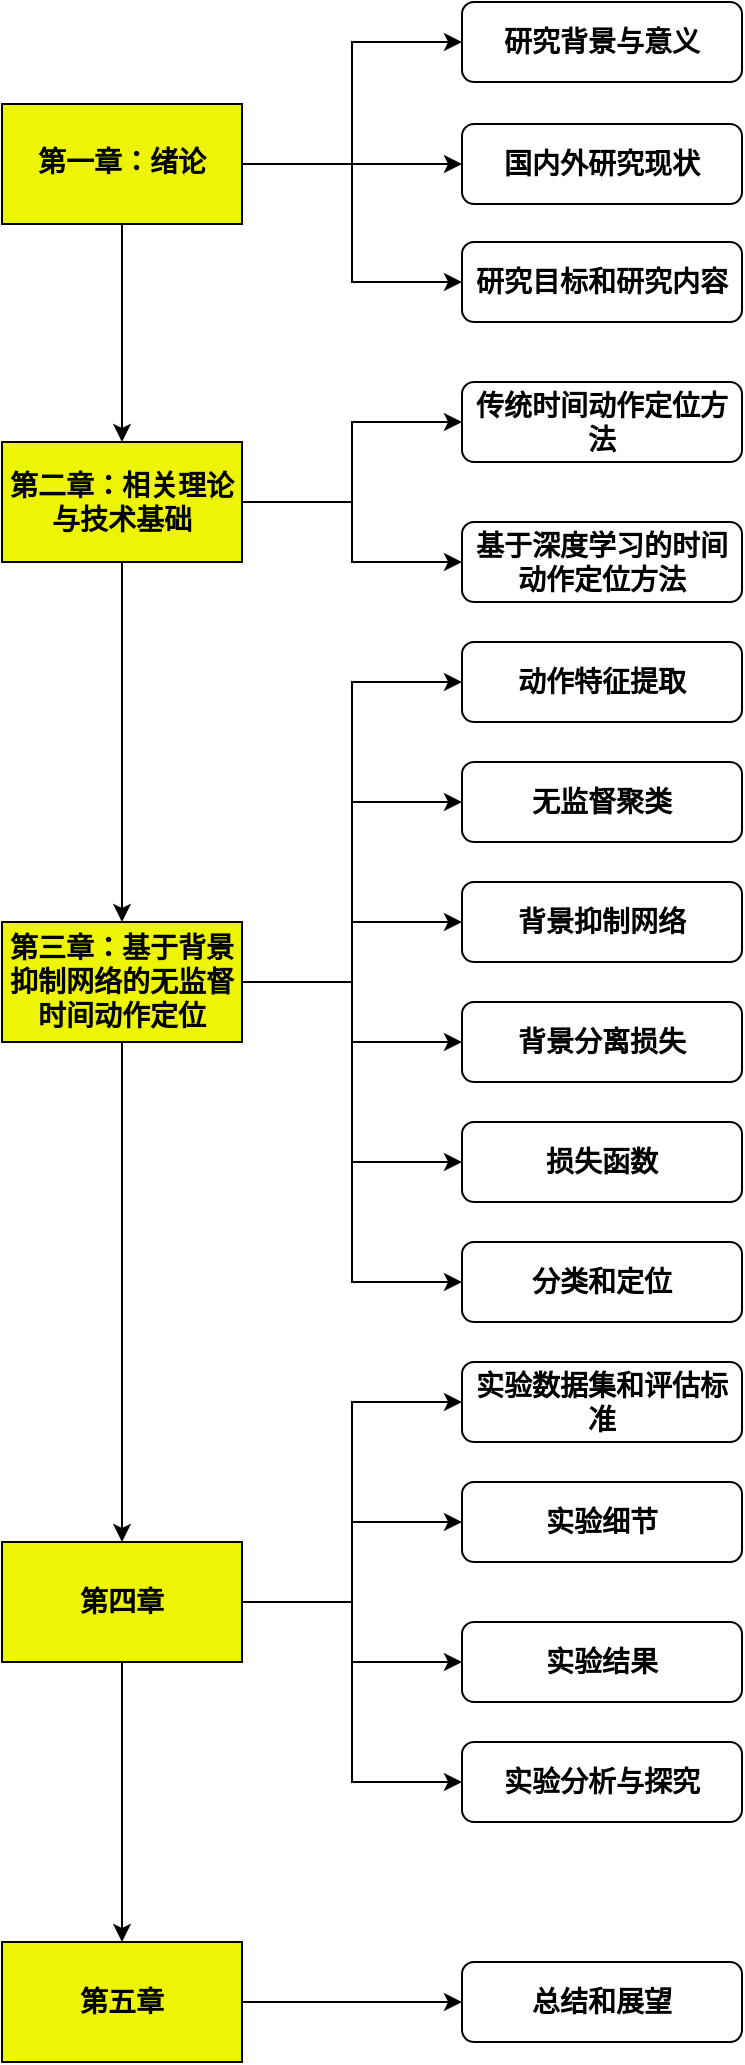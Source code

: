 <mxfile version="14.7.0" type="github">
  <diagram id="XLJMUqHiTXPoUTxL7cdy" name="Page-1">
    <mxGraphModel dx="1422" dy="772" grid="1" gridSize="10" guides="1" tooltips="1" connect="1" arrows="1" fold="1" page="1" pageScale="1" pageWidth="827" pageHeight="1169" math="0" shadow="0">
      <root>
        <mxCell id="0" />
        <mxCell id="1" parent="0" />
        <mxCell id="1S2QTwo0giWLdl-as3Fp-15" style="edgeStyle=orthogonalEdgeStyle;rounded=0;orthogonalLoop=1;jettySize=auto;html=1;fontSize=14;fontStyle=1" edge="1" parent="1" source="1S2QTwo0giWLdl-as3Fp-2" target="1S2QTwo0giWLdl-as3Fp-9">
          <mxGeometry relative="1" as="geometry" />
        </mxCell>
        <mxCell id="1S2QTwo0giWLdl-as3Fp-16" style="edgeStyle=orthogonalEdgeStyle;rounded=0;orthogonalLoop=1;jettySize=auto;html=1;entryX=0;entryY=0.5;entryDx=0;entryDy=0;fontSize=14;fontStyle=1" edge="1" parent="1" source="1S2QTwo0giWLdl-as3Fp-2" target="1S2QTwo0giWLdl-as3Fp-8">
          <mxGeometry relative="1" as="geometry" />
        </mxCell>
        <mxCell id="1S2QTwo0giWLdl-as3Fp-17" style="edgeStyle=orthogonalEdgeStyle;rounded=0;orthogonalLoop=1;jettySize=auto;html=1;entryX=0;entryY=0.5;entryDx=0;entryDy=0;fontSize=14;fontStyle=1" edge="1" parent="1" source="1S2QTwo0giWLdl-as3Fp-2" target="1S2QTwo0giWLdl-as3Fp-10">
          <mxGeometry relative="1" as="geometry" />
        </mxCell>
        <mxCell id="1S2QTwo0giWLdl-as3Fp-40" style="edgeStyle=orthogonalEdgeStyle;rounded=0;orthogonalLoop=1;jettySize=auto;html=1;fontSize=14;fontStyle=1" edge="1" parent="1" source="1S2QTwo0giWLdl-as3Fp-2" target="1S2QTwo0giWLdl-as3Fp-4">
          <mxGeometry relative="1" as="geometry" />
        </mxCell>
        <mxCell id="1S2QTwo0giWLdl-as3Fp-2" value="第一章：绪论" style="rounded=0;whiteSpace=wrap;html=1;fillColor=#EDF505;fontSize=14;fontFamily=Verdana;fontStyle=1" vertex="1" parent="1">
          <mxGeometry x="77" y="121" width="120" height="60" as="geometry" />
        </mxCell>
        <mxCell id="1S2QTwo0giWLdl-as3Fp-41" style="edgeStyle=orthogonalEdgeStyle;rounded=0;orthogonalLoop=1;jettySize=auto;html=1;entryX=0.5;entryY=0;entryDx=0;entryDy=0;fontSize=14;fontStyle=1" edge="1" parent="1" source="1S2QTwo0giWLdl-as3Fp-4" target="1S2QTwo0giWLdl-as3Fp-5">
          <mxGeometry relative="1" as="geometry" />
        </mxCell>
        <mxCell id="1S2QTwo0giWLdl-as3Fp-45" style="edgeStyle=orthogonalEdgeStyle;rounded=0;orthogonalLoop=1;jettySize=auto;html=1;entryX=0;entryY=0.5;entryDx=0;entryDy=0;fontSize=14;fontStyle=1" edge="1" parent="1" source="1S2QTwo0giWLdl-as3Fp-4" target="1S2QTwo0giWLdl-as3Fp-19">
          <mxGeometry relative="1" as="geometry" />
        </mxCell>
        <mxCell id="1S2QTwo0giWLdl-as3Fp-46" style="edgeStyle=orthogonalEdgeStyle;rounded=0;orthogonalLoop=1;jettySize=auto;html=1;fontSize=14;fontStyle=1" edge="1" parent="1" source="1S2QTwo0giWLdl-as3Fp-4" target="1S2QTwo0giWLdl-as3Fp-20">
          <mxGeometry relative="1" as="geometry" />
        </mxCell>
        <mxCell id="1S2QTwo0giWLdl-as3Fp-4" value="第二章：相关理论与技术基础" style="rounded=0;whiteSpace=wrap;html=1;fillColor=#EDF505;fontSize=14;fontStyle=1" vertex="1" parent="1">
          <mxGeometry x="77" y="290" width="120" height="60" as="geometry" />
        </mxCell>
        <mxCell id="1S2QTwo0giWLdl-as3Fp-47" style="edgeStyle=orthogonalEdgeStyle;rounded=0;orthogonalLoop=1;jettySize=auto;html=1;fontSize=14;fontStyle=1" edge="1" parent="1" source="1S2QTwo0giWLdl-as3Fp-5" target="1S2QTwo0giWLdl-as3Fp-6">
          <mxGeometry relative="1" as="geometry" />
        </mxCell>
        <mxCell id="1S2QTwo0giWLdl-as3Fp-5" value="第三章：基于背景抑制网络的无监督时间动作定位" style="rounded=0;whiteSpace=wrap;html=1;fillColor=#EDF505;fontSize=14;fontStyle=1" vertex="1" parent="1">
          <mxGeometry x="77" y="530" width="120" height="60" as="geometry" />
        </mxCell>
        <mxCell id="1S2QTwo0giWLdl-as3Fp-53" style="edgeStyle=orthogonalEdgeStyle;rounded=0;orthogonalLoop=1;jettySize=auto;html=1;entryX=0;entryY=0.5;entryDx=0;entryDy=0;fontSize=14;fontStyle=1" edge="1" parent="1" source="1S2QTwo0giWLdl-as3Fp-6" target="1S2QTwo0giWLdl-as3Fp-42">
          <mxGeometry relative="1" as="geometry" />
        </mxCell>
        <mxCell id="1S2QTwo0giWLdl-as3Fp-54" style="edgeStyle=orthogonalEdgeStyle;rounded=0;orthogonalLoop=1;jettySize=auto;html=1;fontSize=14;fontStyle=1" edge="1" parent="1" source="1S2QTwo0giWLdl-as3Fp-6" target="1S2QTwo0giWLdl-as3Fp-48">
          <mxGeometry relative="1" as="geometry" />
        </mxCell>
        <mxCell id="1S2QTwo0giWLdl-as3Fp-55" style="edgeStyle=orthogonalEdgeStyle;rounded=0;orthogonalLoop=1;jettySize=auto;html=1;fontSize=14;fontStyle=1" edge="1" parent="1" source="1S2QTwo0giWLdl-as3Fp-6" target="1S2QTwo0giWLdl-as3Fp-49">
          <mxGeometry relative="1" as="geometry" />
        </mxCell>
        <mxCell id="1S2QTwo0giWLdl-as3Fp-56" style="edgeStyle=orthogonalEdgeStyle;rounded=0;orthogonalLoop=1;jettySize=auto;html=1;entryX=0;entryY=0.5;entryDx=0;entryDy=0;fontSize=14;fontStyle=1" edge="1" parent="1" source="1S2QTwo0giWLdl-as3Fp-6" target="1S2QTwo0giWLdl-as3Fp-50">
          <mxGeometry relative="1" as="geometry" />
        </mxCell>
        <mxCell id="1S2QTwo0giWLdl-as3Fp-61" style="edgeStyle=orthogonalEdgeStyle;rounded=0;orthogonalLoop=1;jettySize=auto;html=1;fontSize=14;fontStyle=1" edge="1" parent="1" source="1S2QTwo0giWLdl-as3Fp-6" target="1S2QTwo0giWLdl-as3Fp-7">
          <mxGeometry relative="1" as="geometry" />
        </mxCell>
        <mxCell id="1S2QTwo0giWLdl-as3Fp-6" value="第四章" style="rounded=0;whiteSpace=wrap;html=1;fillColor=#EDF505;fontSize=14;fontStyle=1" vertex="1" parent="1">
          <mxGeometry x="77" y="840" width="120" height="60" as="geometry" />
        </mxCell>
        <mxCell id="1S2QTwo0giWLdl-as3Fp-58" style="edgeStyle=orthogonalEdgeStyle;rounded=0;orthogonalLoop=1;jettySize=auto;html=1;fontSize=14;fontStyle=1" edge="1" parent="1" source="1S2QTwo0giWLdl-as3Fp-7" target="1S2QTwo0giWLdl-as3Fp-57">
          <mxGeometry relative="1" as="geometry" />
        </mxCell>
        <mxCell id="1S2QTwo0giWLdl-as3Fp-7" value="第五章" style="rounded=0;whiteSpace=wrap;html=1;fillColor=#EDF505;fontSize=14;fontStyle=1" vertex="1" parent="1">
          <mxGeometry x="77" y="1040" width="120" height="60" as="geometry" />
        </mxCell>
        <mxCell id="1S2QTwo0giWLdl-as3Fp-8" value="研究背景与意义" style="rounded=1;whiteSpace=wrap;html=1;fillColor=#FFFFFF;fontSize=14;fontStyle=1" vertex="1" parent="1">
          <mxGeometry x="307" y="70" width="140" height="40" as="geometry" />
        </mxCell>
        <mxCell id="1S2QTwo0giWLdl-as3Fp-9" value="国内外研究现状" style="rounded=1;whiteSpace=wrap;html=1;fillColor=#FFFFFF;fontSize=14;fontStyle=1" vertex="1" parent="1">
          <mxGeometry x="307" y="131" width="140" height="40" as="geometry" />
        </mxCell>
        <mxCell id="1S2QTwo0giWLdl-as3Fp-10" value="研究目标和研究内容" style="rounded=1;whiteSpace=wrap;html=1;fillColor=#FFFFFF;fontSize=14;fontStyle=1" vertex="1" parent="1">
          <mxGeometry x="307" y="190" width="140" height="40" as="geometry" />
        </mxCell>
        <mxCell id="1S2QTwo0giWLdl-as3Fp-19" value="传统时间动作定位方法" style="rounded=1;whiteSpace=wrap;html=1;fillColor=#FFFFFF;fontSize=14;fontStyle=1" vertex="1" parent="1">
          <mxGeometry x="307" y="260" width="140" height="40" as="geometry" />
        </mxCell>
        <mxCell id="1S2QTwo0giWLdl-as3Fp-20" value="基于深度学习的时间动作定位方法" style="rounded=1;whiteSpace=wrap;html=1;fillColor=#FFFFFF;fontSize=14;fontStyle=1" vertex="1" parent="1">
          <mxGeometry x="307" y="330" width="140" height="40" as="geometry" />
        </mxCell>
        <mxCell id="1S2QTwo0giWLdl-as3Fp-33" style="edgeStyle=orthogonalEdgeStyle;rounded=0;orthogonalLoop=1;jettySize=auto;html=1;entryX=0;entryY=0.5;entryDx=0;entryDy=0;exitX=1;exitY=0.5;exitDx=0;exitDy=0;fontSize=14;fontStyle=1" edge="1" parent="1" source="1S2QTwo0giWLdl-as3Fp-5" target="1S2QTwo0giWLdl-as3Fp-25">
          <mxGeometry relative="1" as="geometry">
            <mxPoint x="447" y="534.5" as="sourcePoint" />
          </mxGeometry>
        </mxCell>
        <mxCell id="1S2QTwo0giWLdl-as3Fp-34" style="edgeStyle=orthogonalEdgeStyle;rounded=0;orthogonalLoop=1;jettySize=auto;html=1;entryX=0;entryY=0.5;entryDx=0;entryDy=0;exitX=1;exitY=0.5;exitDx=0;exitDy=0;fontSize=14;fontStyle=1" edge="1" parent="1" source="1S2QTwo0giWLdl-as3Fp-5" target="1S2QTwo0giWLdl-as3Fp-26">
          <mxGeometry relative="1" as="geometry">
            <mxPoint x="447" y="534.5" as="sourcePoint" />
          </mxGeometry>
        </mxCell>
        <mxCell id="1S2QTwo0giWLdl-as3Fp-35" style="edgeStyle=orthogonalEdgeStyle;rounded=0;orthogonalLoop=1;jettySize=auto;html=1;entryX=0;entryY=0.5;entryDx=0;entryDy=0;exitX=1;exitY=0.5;exitDx=0;exitDy=0;fontSize=14;fontStyle=1" edge="1" parent="1" source="1S2QTwo0giWLdl-as3Fp-5" target="1S2QTwo0giWLdl-as3Fp-27">
          <mxGeometry relative="1" as="geometry">
            <mxPoint x="447" y="534.5" as="sourcePoint" />
          </mxGeometry>
        </mxCell>
        <mxCell id="1S2QTwo0giWLdl-as3Fp-36" style="edgeStyle=orthogonalEdgeStyle;rounded=0;orthogonalLoop=1;jettySize=auto;html=1;exitX=1;exitY=0.5;exitDx=0;exitDy=0;fontSize=14;fontStyle=1" edge="1" parent="1" source="1S2QTwo0giWLdl-as3Fp-5" target="1S2QTwo0giWLdl-as3Fp-29">
          <mxGeometry relative="1" as="geometry">
            <mxPoint x="447" y="534.5" as="sourcePoint" />
          </mxGeometry>
        </mxCell>
        <mxCell id="1S2QTwo0giWLdl-as3Fp-37" style="edgeStyle=orthogonalEdgeStyle;rounded=0;orthogonalLoop=1;jettySize=auto;html=1;entryX=0;entryY=0.5;entryDx=0;entryDy=0;exitX=1;exitY=0.5;exitDx=0;exitDy=0;fontSize=14;fontStyle=1" edge="1" parent="1" source="1S2QTwo0giWLdl-as3Fp-5" target="1S2QTwo0giWLdl-as3Fp-30">
          <mxGeometry relative="1" as="geometry">
            <mxPoint x="447" y="534.5" as="sourcePoint" />
          </mxGeometry>
        </mxCell>
        <mxCell id="1S2QTwo0giWLdl-as3Fp-38" style="edgeStyle=orthogonalEdgeStyle;rounded=0;orthogonalLoop=1;jettySize=auto;html=1;entryX=0;entryY=0.5;entryDx=0;entryDy=0;exitX=1;exitY=0.5;exitDx=0;exitDy=0;fontSize=14;fontStyle=1" edge="1" parent="1" source="1S2QTwo0giWLdl-as3Fp-5" target="1S2QTwo0giWLdl-as3Fp-31">
          <mxGeometry relative="1" as="geometry">
            <mxPoint x="447" y="534.5" as="sourcePoint" />
          </mxGeometry>
        </mxCell>
        <mxCell id="1S2QTwo0giWLdl-as3Fp-25" value="动作特征提取" style="rounded=1;whiteSpace=wrap;html=1;fillColor=#FFFFFF;fontSize=14;fontStyle=1" vertex="1" parent="1">
          <mxGeometry x="307" y="390" width="140" height="40" as="geometry" />
        </mxCell>
        <mxCell id="1S2QTwo0giWLdl-as3Fp-26" value="无监督聚类" style="rounded=1;whiteSpace=wrap;html=1;fillColor=#FFFFFF;fontSize=14;fontStyle=1" vertex="1" parent="1">
          <mxGeometry x="307" y="450" width="140" height="40" as="geometry" />
        </mxCell>
        <mxCell id="1S2QTwo0giWLdl-as3Fp-27" value="背景抑制网络" style="rounded=1;whiteSpace=wrap;html=1;fillColor=#FFFFFF;fontSize=14;fontStyle=1" vertex="1" parent="1">
          <mxGeometry x="307" y="510" width="140" height="40" as="geometry" />
        </mxCell>
        <mxCell id="1S2QTwo0giWLdl-as3Fp-29" value="背景分离损失" style="rounded=1;whiteSpace=wrap;html=1;fillColor=#FFFFFF;fontSize=14;fontStyle=1" vertex="1" parent="1">
          <mxGeometry x="307" y="570" width="140" height="40" as="geometry" />
        </mxCell>
        <mxCell id="1S2QTwo0giWLdl-as3Fp-30" value="损失函数" style="rounded=1;whiteSpace=wrap;html=1;fillColor=#FFFFFF;fontSize=14;fontStyle=1" vertex="1" parent="1">
          <mxGeometry x="307" y="630" width="140" height="40" as="geometry" />
        </mxCell>
        <mxCell id="1S2QTwo0giWLdl-as3Fp-31" value="分类和定位" style="rounded=1;whiteSpace=wrap;html=1;fillColor=#FFFFFF;fontSize=14;fontStyle=1" vertex="1" parent="1">
          <mxGeometry x="307" y="690" width="140" height="40" as="geometry" />
        </mxCell>
        <mxCell id="1S2QTwo0giWLdl-as3Fp-39" style="edgeStyle=orthogonalEdgeStyle;rounded=0;orthogonalLoop=1;jettySize=auto;html=1;exitX=0.5;exitY=1;exitDx=0;exitDy=0;fontSize=14;fontStyle=1" edge="1" parent="1" source="1S2QTwo0giWLdl-as3Fp-6" target="1S2QTwo0giWLdl-as3Fp-6">
          <mxGeometry relative="1" as="geometry" />
        </mxCell>
        <mxCell id="1S2QTwo0giWLdl-as3Fp-42" value="实验数据集和评估标准" style="rounded=1;whiteSpace=wrap;html=1;fillColor=#FFFFFF;fontSize=14;fontStyle=1" vertex="1" parent="1">
          <mxGeometry x="307" y="750" width="140" height="40" as="geometry" />
        </mxCell>
        <mxCell id="1S2QTwo0giWLdl-as3Fp-48" value="实验细节" style="rounded=1;whiteSpace=wrap;html=1;fillColor=#FFFFFF;fontSize=14;fontStyle=1" vertex="1" parent="1">
          <mxGeometry x="307" y="810" width="140" height="40" as="geometry" />
        </mxCell>
        <mxCell id="1S2QTwo0giWLdl-as3Fp-49" value="实验结果" style="rounded=1;whiteSpace=wrap;html=1;fillColor=#FFFFFF;fontSize=14;fontStyle=1" vertex="1" parent="1">
          <mxGeometry x="307" y="880" width="140" height="40" as="geometry" />
        </mxCell>
        <mxCell id="1S2QTwo0giWLdl-as3Fp-50" value="实验分析与探究" style="rounded=1;whiteSpace=wrap;html=1;fillColor=#FFFFFF;fontSize=14;fontStyle=1" vertex="1" parent="1">
          <mxGeometry x="307" y="940" width="140" height="40" as="geometry" />
        </mxCell>
        <mxCell id="1S2QTwo0giWLdl-as3Fp-57" value="总结和展望" style="rounded=1;whiteSpace=wrap;html=1;fillColor=#FFFFFF;fontSize=14;fontStyle=1" vertex="1" parent="1">
          <mxGeometry x="307" y="1050" width="140" height="40" as="geometry" />
        </mxCell>
      </root>
    </mxGraphModel>
  </diagram>
</mxfile>
